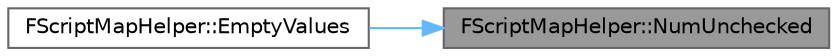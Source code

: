 digraph "FScriptMapHelper::NumUnchecked"
{
 // INTERACTIVE_SVG=YES
 // LATEX_PDF_SIZE
  bgcolor="transparent";
  edge [fontname=Helvetica,fontsize=10,labelfontname=Helvetica,labelfontsize=10];
  node [fontname=Helvetica,fontsize=10,shape=box,height=0.2,width=0.4];
  rankdir="RL";
  Node1 [id="Node000001",label="FScriptMapHelper::NumUnchecked",height=0.2,width=0.4,color="gray40", fillcolor="grey60", style="filled", fontcolor="black",tooltip="Returns the number of elements in the map."];
  Node1 -> Node2 [id="edge1_Node000001_Node000002",dir="back",color="steelblue1",style="solid",tooltip=" "];
  Node2 [id="Node000002",label="FScriptMapHelper::EmptyValues",height=0.2,width=0.4,color="grey40", fillcolor="white", style="filled",URL="$d4/d21/classFScriptMapHelper.html#aca141f413c750c57f807e611d08c5219",tooltip="Remove all values from the map, calling destructors, etc as appropriate."];
}
